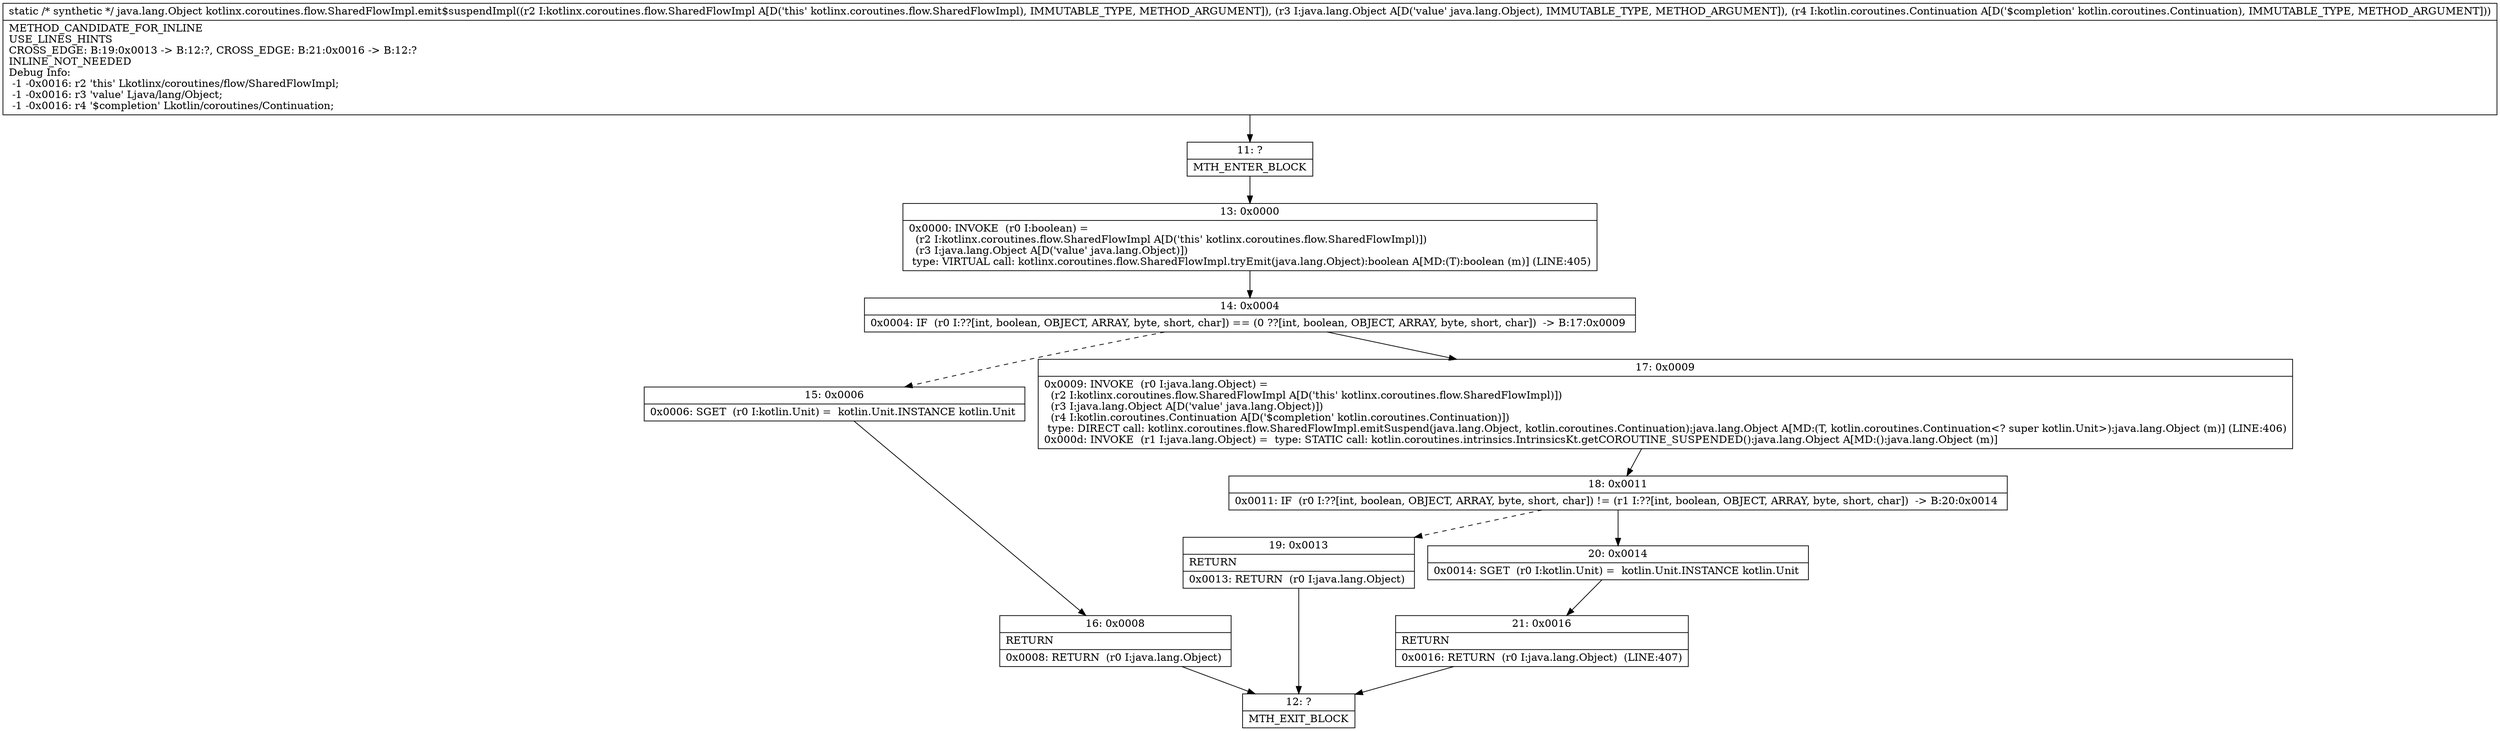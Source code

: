 digraph "CFG forkotlinx.coroutines.flow.SharedFlowImpl.emit$suspendImpl(Lkotlinx\/coroutines\/flow\/SharedFlowImpl;Ljava\/lang\/Object;Lkotlin\/coroutines\/Continuation;)Ljava\/lang\/Object;" {
Node_11 [shape=record,label="{11\:\ ?|MTH_ENTER_BLOCK\l}"];
Node_13 [shape=record,label="{13\:\ 0x0000|0x0000: INVOKE  (r0 I:boolean) = \l  (r2 I:kotlinx.coroutines.flow.SharedFlowImpl A[D('this' kotlinx.coroutines.flow.SharedFlowImpl)])\l  (r3 I:java.lang.Object A[D('value' java.lang.Object)])\l type: VIRTUAL call: kotlinx.coroutines.flow.SharedFlowImpl.tryEmit(java.lang.Object):boolean A[MD:(T):boolean (m)] (LINE:405)\l}"];
Node_14 [shape=record,label="{14\:\ 0x0004|0x0004: IF  (r0 I:??[int, boolean, OBJECT, ARRAY, byte, short, char]) == (0 ??[int, boolean, OBJECT, ARRAY, byte, short, char])  \-\> B:17:0x0009 \l}"];
Node_15 [shape=record,label="{15\:\ 0x0006|0x0006: SGET  (r0 I:kotlin.Unit) =  kotlin.Unit.INSTANCE kotlin.Unit \l}"];
Node_16 [shape=record,label="{16\:\ 0x0008|RETURN\l|0x0008: RETURN  (r0 I:java.lang.Object) \l}"];
Node_12 [shape=record,label="{12\:\ ?|MTH_EXIT_BLOCK\l}"];
Node_17 [shape=record,label="{17\:\ 0x0009|0x0009: INVOKE  (r0 I:java.lang.Object) = \l  (r2 I:kotlinx.coroutines.flow.SharedFlowImpl A[D('this' kotlinx.coroutines.flow.SharedFlowImpl)])\l  (r3 I:java.lang.Object A[D('value' java.lang.Object)])\l  (r4 I:kotlin.coroutines.Continuation A[D('$completion' kotlin.coroutines.Continuation)])\l type: DIRECT call: kotlinx.coroutines.flow.SharedFlowImpl.emitSuspend(java.lang.Object, kotlin.coroutines.Continuation):java.lang.Object A[MD:(T, kotlin.coroutines.Continuation\<? super kotlin.Unit\>):java.lang.Object (m)] (LINE:406)\l0x000d: INVOKE  (r1 I:java.lang.Object) =  type: STATIC call: kotlin.coroutines.intrinsics.IntrinsicsKt.getCOROUTINE_SUSPENDED():java.lang.Object A[MD:():java.lang.Object (m)]\l}"];
Node_18 [shape=record,label="{18\:\ 0x0011|0x0011: IF  (r0 I:??[int, boolean, OBJECT, ARRAY, byte, short, char]) != (r1 I:??[int, boolean, OBJECT, ARRAY, byte, short, char])  \-\> B:20:0x0014 \l}"];
Node_19 [shape=record,label="{19\:\ 0x0013|RETURN\l|0x0013: RETURN  (r0 I:java.lang.Object) \l}"];
Node_20 [shape=record,label="{20\:\ 0x0014|0x0014: SGET  (r0 I:kotlin.Unit) =  kotlin.Unit.INSTANCE kotlin.Unit \l}"];
Node_21 [shape=record,label="{21\:\ 0x0016|RETURN\l|0x0016: RETURN  (r0 I:java.lang.Object)  (LINE:407)\l}"];
MethodNode[shape=record,label="{static \/* synthetic *\/ java.lang.Object kotlinx.coroutines.flow.SharedFlowImpl.emit$suspendImpl((r2 I:kotlinx.coroutines.flow.SharedFlowImpl A[D('this' kotlinx.coroutines.flow.SharedFlowImpl), IMMUTABLE_TYPE, METHOD_ARGUMENT]), (r3 I:java.lang.Object A[D('value' java.lang.Object), IMMUTABLE_TYPE, METHOD_ARGUMENT]), (r4 I:kotlin.coroutines.Continuation A[D('$completion' kotlin.coroutines.Continuation), IMMUTABLE_TYPE, METHOD_ARGUMENT]))  | METHOD_CANDIDATE_FOR_INLINE\lUSE_LINES_HINTS\lCROSS_EDGE: B:19:0x0013 \-\> B:12:?, CROSS_EDGE: B:21:0x0016 \-\> B:12:?\lINLINE_NOT_NEEDED\lDebug Info:\l  \-1 \-0x0016: r2 'this' Lkotlinx\/coroutines\/flow\/SharedFlowImpl;\l  \-1 \-0x0016: r3 'value' Ljava\/lang\/Object;\l  \-1 \-0x0016: r4 '$completion' Lkotlin\/coroutines\/Continuation;\l}"];
MethodNode -> Node_11;Node_11 -> Node_13;
Node_13 -> Node_14;
Node_14 -> Node_15[style=dashed];
Node_14 -> Node_17;
Node_15 -> Node_16;
Node_16 -> Node_12;
Node_17 -> Node_18;
Node_18 -> Node_19[style=dashed];
Node_18 -> Node_20;
Node_19 -> Node_12;
Node_20 -> Node_21;
Node_21 -> Node_12;
}

